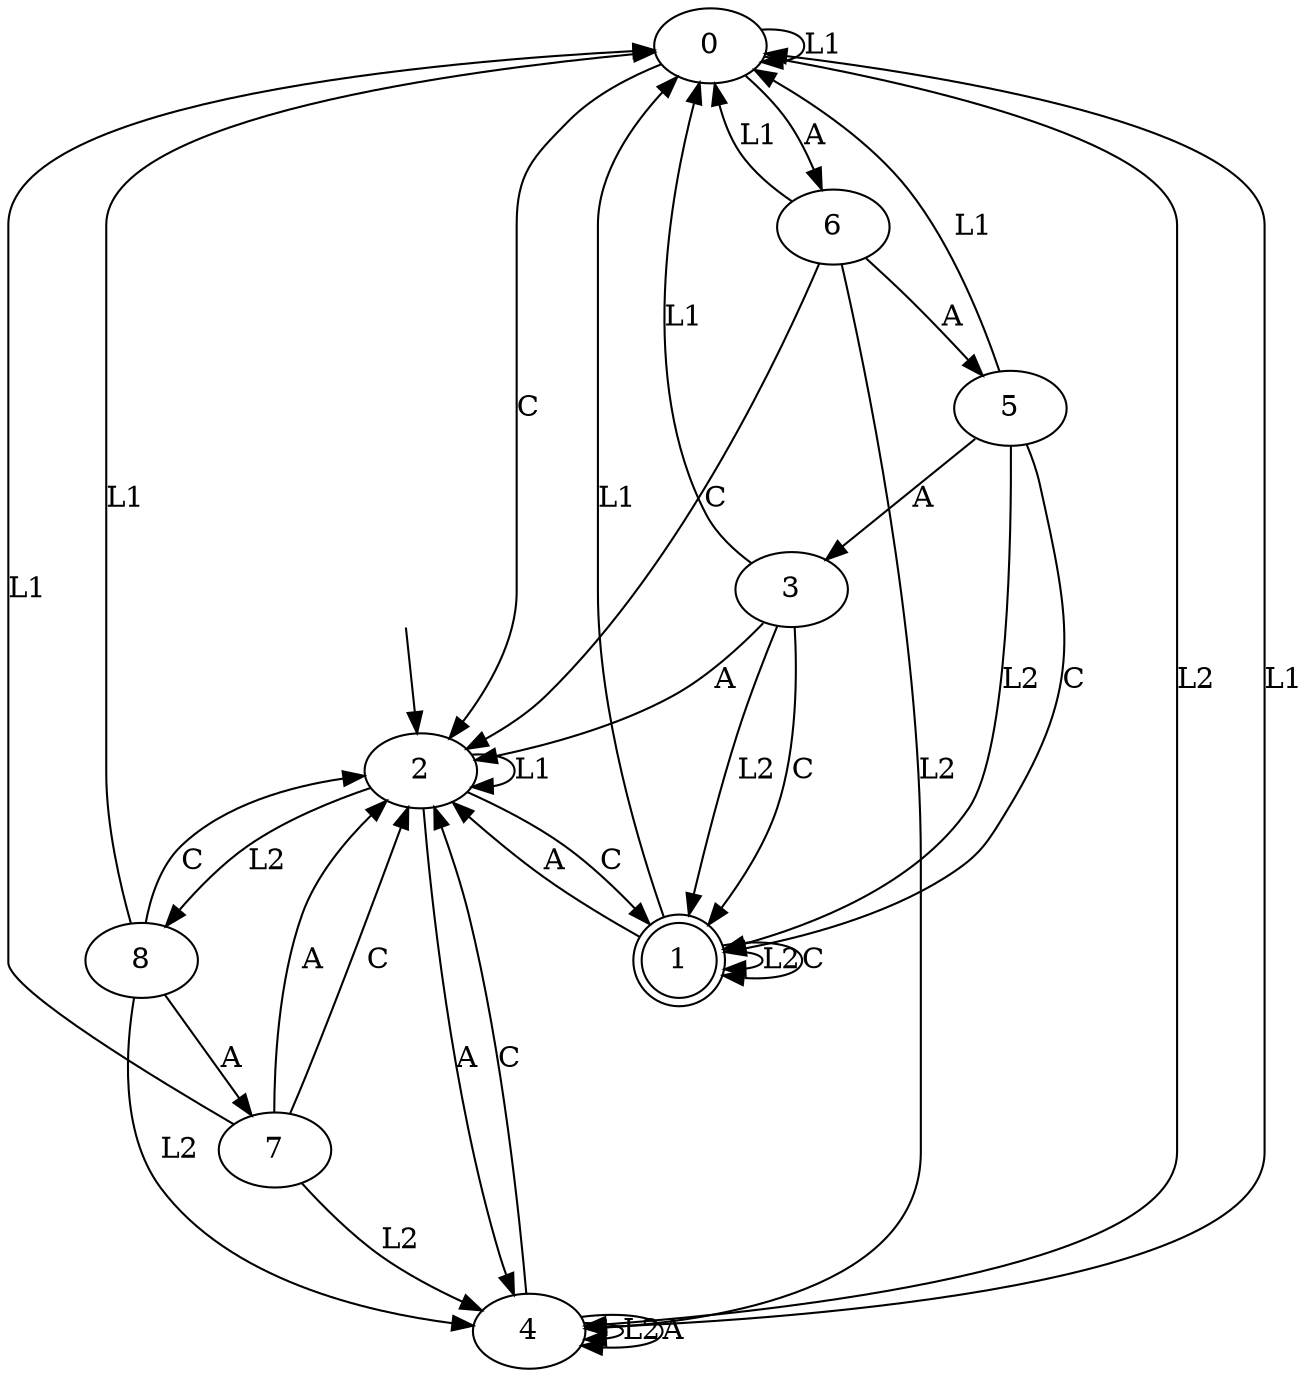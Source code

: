 digraph "output/magento_result_a_0.4" {
0 [label=0];
1 [label=1, shape=doublecircle];
2 [label=2];
3 [label=3];
4 [label=4];
5 [label=5];
6 [label=6];
7 [label=7];
8 [label=8];
0 -> 0  [label=L1];
0 -> 4  [label=L2];
0 -> 6  [label=A];
0 -> 2  [label=C];
1 -> 0  [label=L1];
1 -> 1  [label=L2];
1 -> 2  [label=A];
1 -> 1  [label=C];
2 -> 2  [label=L1];
2 -> 8  [label=L2];
2 -> 4  [label=A];
2 -> 1  [label=C];
3 -> 0  [label=L1];
3 -> 1  [label=L2];
3 -> 2  [label=A];
3 -> 1  [label=C];
4 -> 0  [label=L1];
4 -> 4  [label=L2];
4 -> 4  [label=A];
4 -> 2  [label=C];
5 -> 0  [label=L1];
5 -> 1  [label=L2];
5 -> 3  [label=A];
5 -> 1  [label=C];
6 -> 0  [label=L1];
6 -> 4  [label=L2];
6 -> 5  [label=A];
6 -> 2  [label=C];
7 -> 0  [label=L1];
7 -> 4  [label=L2];
7 -> 2  [label=A];
7 -> 2  [label=C];
8 -> 0  [label=L1];
8 -> 4  [label=L2];
8 -> 7  [label=A];
8 -> 2  [label=C];
__start0 [label="", shape=none];
__start0 -> 2  [label=""];
}
